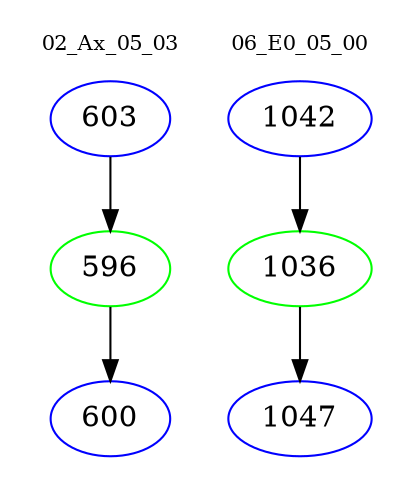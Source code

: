 digraph{
subgraph cluster_0 {
color = white
label = "02_Ax_05_03";
fontsize=10;
T0_603 [label="603", color="blue"]
T0_603 -> T0_596 [color="black"]
T0_596 [label="596", color="green"]
T0_596 -> T0_600 [color="black"]
T0_600 [label="600", color="blue"]
}
subgraph cluster_1 {
color = white
label = "06_E0_05_00";
fontsize=10;
T1_1042 [label="1042", color="blue"]
T1_1042 -> T1_1036 [color="black"]
T1_1036 [label="1036", color="green"]
T1_1036 -> T1_1047 [color="black"]
T1_1047 [label="1047", color="blue"]
}
}

